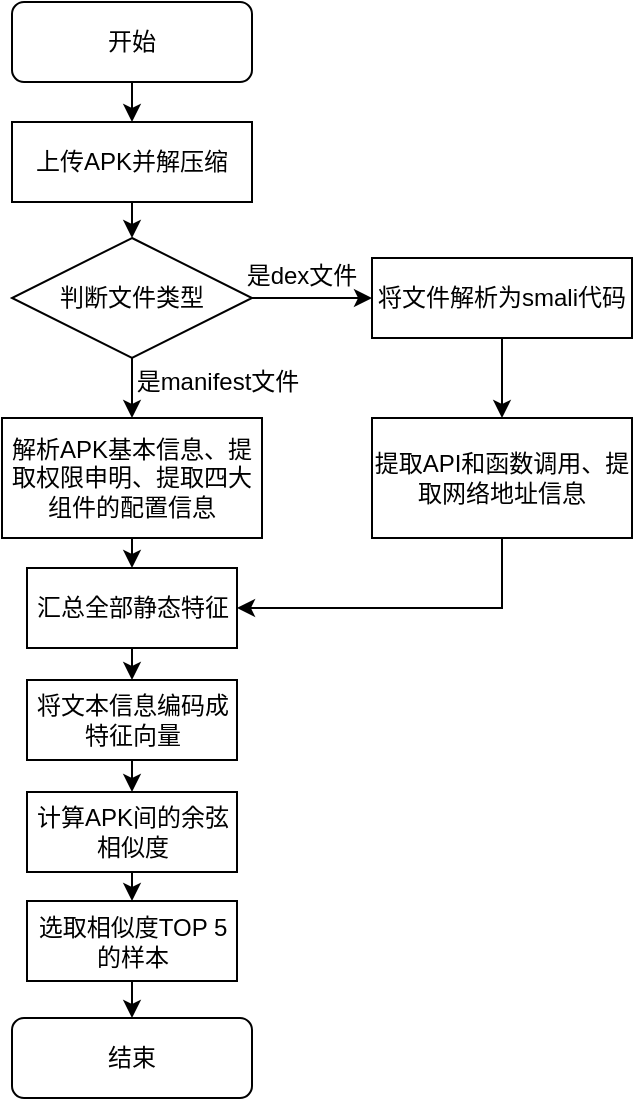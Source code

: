 <mxfile version="24.0.4" type="github">
  <diagram name="第 1 页" id="BrtlBp_-f-LWdGb7xtbo">
    <mxGraphModel dx="1221" dy="725" grid="1" gridSize="10" guides="1" tooltips="1" connect="1" arrows="1" fold="1" page="1" pageScale="1" pageWidth="827" pageHeight="1169" math="0" shadow="0">
      <root>
        <mxCell id="0" />
        <mxCell id="1" parent="0" />
        <mxCell id="Fp73FmaeuoHfy41DeVbZ-27" style="edgeStyle=orthogonalEdgeStyle;rounded=0;orthogonalLoop=1;jettySize=auto;html=1;exitX=0.5;exitY=1;exitDx=0;exitDy=0;entryX=0.5;entryY=0;entryDx=0;entryDy=0;" parent="1" source="Fp73FmaeuoHfy41DeVbZ-2" target="Fp73FmaeuoHfy41DeVbZ-7" edge="1">
          <mxGeometry relative="1" as="geometry" />
        </mxCell>
        <mxCell id="Fp73FmaeuoHfy41DeVbZ-2" value="上传APK并解压缩" style="rounded=0;whiteSpace=wrap;html=1;" parent="1" vertex="1">
          <mxGeometry x="340" y="152" width="120" height="40" as="geometry" />
        </mxCell>
        <mxCell id="Fp73FmaeuoHfy41DeVbZ-28" style="edgeStyle=orthogonalEdgeStyle;rounded=0;orthogonalLoop=1;jettySize=auto;html=1;exitX=0.5;exitY=1;exitDx=0;exitDy=0;entryX=0.5;entryY=0;entryDx=0;entryDy=0;" parent="1" source="Fp73FmaeuoHfy41DeVbZ-5" target="Fp73FmaeuoHfy41DeVbZ-2" edge="1">
          <mxGeometry relative="1" as="geometry" />
        </mxCell>
        <mxCell id="Fp73FmaeuoHfy41DeVbZ-5" value="开始" style="rounded=1;whiteSpace=wrap;html=1;" parent="1" vertex="1">
          <mxGeometry x="340" y="92" width="120" height="40" as="geometry" />
        </mxCell>
        <mxCell id="Fp73FmaeuoHfy41DeVbZ-29" style="edgeStyle=orthogonalEdgeStyle;rounded=0;orthogonalLoop=1;jettySize=auto;html=1;exitX=0.5;exitY=1;exitDx=0;exitDy=0;entryX=0.5;entryY=0;entryDx=0;entryDy=0;" parent="1" source="Fp73FmaeuoHfy41DeVbZ-6" target="Fp73FmaeuoHfy41DeVbZ-22" edge="1">
          <mxGeometry relative="1" as="geometry" />
        </mxCell>
        <mxCell id="Fp73FmaeuoHfy41DeVbZ-6" value="解析APK基本信息、提取权限申明、提取四大组件的配置信息" style="rounded=0;whiteSpace=wrap;html=1;" parent="1" vertex="1">
          <mxGeometry x="335" y="300" width="130" height="60" as="geometry" />
        </mxCell>
        <mxCell id="Fp73FmaeuoHfy41DeVbZ-12" style="edgeStyle=orthogonalEdgeStyle;rounded=0;orthogonalLoop=1;jettySize=auto;html=1;exitX=0.5;exitY=1;exitDx=0;exitDy=0;entryX=0.5;entryY=0;entryDx=0;entryDy=0;" parent="1" source="Fp73FmaeuoHfy41DeVbZ-7" target="Fp73FmaeuoHfy41DeVbZ-6" edge="1">
          <mxGeometry relative="1" as="geometry" />
        </mxCell>
        <mxCell id="Fp73FmaeuoHfy41DeVbZ-17" style="edgeStyle=orthogonalEdgeStyle;rounded=0;orthogonalLoop=1;jettySize=auto;html=1;exitX=1;exitY=0.5;exitDx=0;exitDy=0;entryX=0;entryY=0.5;entryDx=0;entryDy=0;" parent="1" source="Fp73FmaeuoHfy41DeVbZ-7" target="Fp73FmaeuoHfy41DeVbZ-14" edge="1">
          <mxGeometry relative="1" as="geometry" />
        </mxCell>
        <mxCell id="Fp73FmaeuoHfy41DeVbZ-7" value="判断文件类型" style="rhombus;whiteSpace=wrap;html=1;" parent="1" vertex="1">
          <mxGeometry x="340" y="210" width="120" height="60" as="geometry" />
        </mxCell>
        <mxCell id="Fp73FmaeuoHfy41DeVbZ-13" value="是manifest文件" style="text;html=1;align=center;verticalAlign=middle;whiteSpace=wrap;rounded=0;" parent="1" vertex="1">
          <mxGeometry x="398" y="267" width="90" height="30" as="geometry" />
        </mxCell>
        <mxCell id="Fp73FmaeuoHfy41DeVbZ-19" style="edgeStyle=orthogonalEdgeStyle;rounded=0;orthogonalLoop=1;jettySize=auto;html=1;exitX=0.5;exitY=1;exitDx=0;exitDy=0;entryX=0.5;entryY=0;entryDx=0;entryDy=0;" parent="1" source="Fp73FmaeuoHfy41DeVbZ-14" target="Fp73FmaeuoHfy41DeVbZ-15" edge="1">
          <mxGeometry relative="1" as="geometry" />
        </mxCell>
        <mxCell id="Fp73FmaeuoHfy41DeVbZ-14" value="将文件解析为smali代码" style="rounded=0;whiteSpace=wrap;html=1;" parent="1" vertex="1">
          <mxGeometry x="520" y="220" width="130" height="40" as="geometry" />
        </mxCell>
        <mxCell id="Fp73FmaeuoHfy41DeVbZ-30" style="edgeStyle=orthogonalEdgeStyle;rounded=0;orthogonalLoop=1;jettySize=auto;html=1;exitX=0.5;exitY=1;exitDx=0;exitDy=0;entryX=1;entryY=0.5;entryDx=0;entryDy=0;" parent="1" source="Fp73FmaeuoHfy41DeVbZ-15" target="Fp73FmaeuoHfy41DeVbZ-22" edge="1">
          <mxGeometry relative="1" as="geometry" />
        </mxCell>
        <mxCell id="Fp73FmaeuoHfy41DeVbZ-15" value="提取API和函数调用、提取网络地址信息" style="rounded=0;whiteSpace=wrap;html=1;" parent="1" vertex="1">
          <mxGeometry x="520" y="300" width="130" height="60" as="geometry" />
        </mxCell>
        <mxCell id="Fp73FmaeuoHfy41DeVbZ-18" value="是dex文件" style="text;html=1;align=center;verticalAlign=middle;whiteSpace=wrap;rounded=0;" parent="1" vertex="1">
          <mxGeometry x="450" y="214" width="70" height="30" as="geometry" />
        </mxCell>
        <mxCell id="Fp73FmaeuoHfy41DeVbZ-31" style="edgeStyle=orthogonalEdgeStyle;rounded=0;orthogonalLoop=1;jettySize=auto;html=1;exitX=0.5;exitY=1;exitDx=0;exitDy=0;entryX=0.5;entryY=0;entryDx=0;entryDy=0;" parent="1" source="Fp73FmaeuoHfy41DeVbZ-22" target="Fp73FmaeuoHfy41DeVbZ-23" edge="1">
          <mxGeometry relative="1" as="geometry" />
        </mxCell>
        <mxCell id="Fp73FmaeuoHfy41DeVbZ-22" value="汇总全部静态特征" style="rounded=0;whiteSpace=wrap;html=1;" parent="1" vertex="1">
          <mxGeometry x="347.5" y="375" width="105" height="40" as="geometry" />
        </mxCell>
        <mxCell id="Fp73FmaeuoHfy41DeVbZ-32" style="edgeStyle=orthogonalEdgeStyle;rounded=0;orthogonalLoop=1;jettySize=auto;html=1;exitX=0.5;exitY=1;exitDx=0;exitDy=0;entryX=0.5;entryY=0;entryDx=0;entryDy=0;" parent="1" source="Fp73FmaeuoHfy41DeVbZ-23" target="Fp73FmaeuoHfy41DeVbZ-24" edge="1">
          <mxGeometry relative="1" as="geometry" />
        </mxCell>
        <mxCell id="Fp73FmaeuoHfy41DeVbZ-23" value="将文本信息编码成特征向量" style="rounded=0;whiteSpace=wrap;html=1;" parent="1" vertex="1">
          <mxGeometry x="347.5" y="431" width="105" height="40" as="geometry" />
        </mxCell>
        <mxCell id="Fp73FmaeuoHfy41DeVbZ-33" style="edgeStyle=orthogonalEdgeStyle;rounded=0;orthogonalLoop=1;jettySize=auto;html=1;exitX=0.5;exitY=1;exitDx=0;exitDy=0;entryX=0.5;entryY=0;entryDx=0;entryDy=0;" parent="1" source="Fp73FmaeuoHfy41DeVbZ-24" target="Fp73FmaeuoHfy41DeVbZ-25" edge="1">
          <mxGeometry relative="1" as="geometry" />
        </mxCell>
        <mxCell id="Fp73FmaeuoHfy41DeVbZ-24" value="计算APK间的余弦相似度" style="rounded=0;whiteSpace=wrap;html=1;" parent="1" vertex="1">
          <mxGeometry x="347.5" y="487" width="105" height="40" as="geometry" />
        </mxCell>
        <mxCell id="Fp73FmaeuoHfy41DeVbZ-34" style="edgeStyle=orthogonalEdgeStyle;rounded=0;orthogonalLoop=1;jettySize=auto;html=1;exitX=0.5;exitY=1;exitDx=0;exitDy=0;entryX=0.5;entryY=0;entryDx=0;entryDy=0;" parent="1" source="Fp73FmaeuoHfy41DeVbZ-25" target="Fp73FmaeuoHfy41DeVbZ-26" edge="1">
          <mxGeometry relative="1" as="geometry" />
        </mxCell>
        <mxCell id="Fp73FmaeuoHfy41DeVbZ-25" value="选取相似度TOP 5的样本" style="rounded=0;whiteSpace=wrap;html=1;" parent="1" vertex="1">
          <mxGeometry x="347.5" y="541.5" width="105" height="40" as="geometry" />
        </mxCell>
        <mxCell id="Fp73FmaeuoHfy41DeVbZ-26" value="结束" style="rounded=1;whiteSpace=wrap;html=1;" parent="1" vertex="1">
          <mxGeometry x="340" y="600" width="120" height="40" as="geometry" />
        </mxCell>
      </root>
    </mxGraphModel>
  </diagram>
</mxfile>
